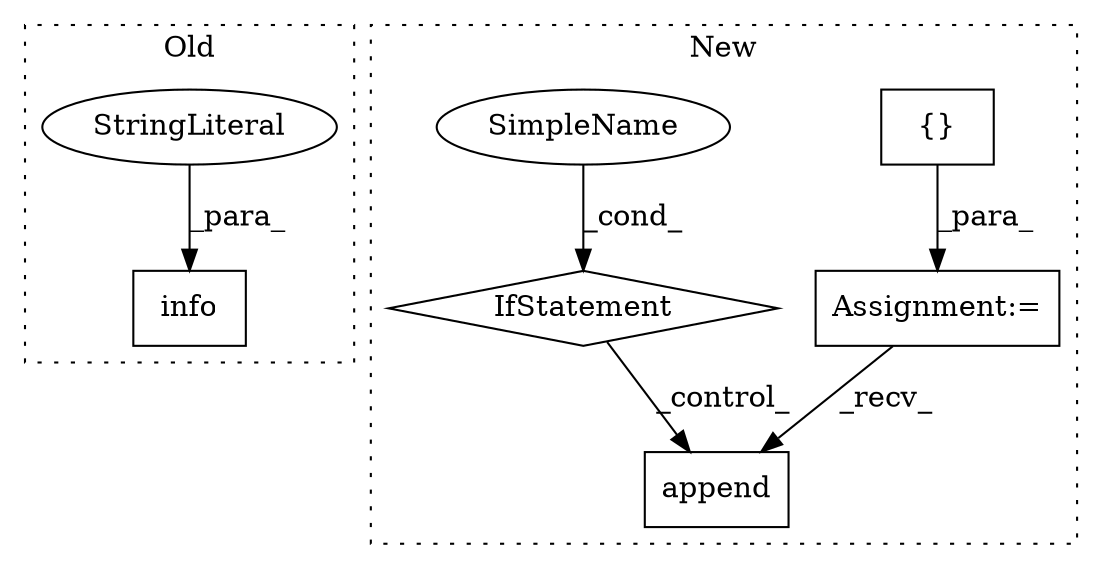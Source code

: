 digraph G {
subgraph cluster0 {
1 [label="info" a="32" s="9932,9956" l="5,1" shape="box"];
5 [label="StringLiteral" a="45" s="9937" l="19" shape="ellipse"];
label = "Old";
style="dotted";
}
subgraph cluster1 {
2 [label="append" a="32" s="10640,10655" l="7,1" shape="box"];
3 [label="Assignment:=" a="7" s="9912" l="1" shape="box"];
4 [label="{}" a="4" s="9922" l="2" shape="box"];
6 [label="IfStatement" a="25" s="10158,10171" l="4,2" shape="diamond"];
7 [label="SimpleName" a="42" s="" l="" shape="ellipse"];
label = "New";
style="dotted";
}
3 -> 2 [label="_recv_"];
4 -> 3 [label="_para_"];
5 -> 1 [label="_para_"];
6 -> 2 [label="_control_"];
7 -> 6 [label="_cond_"];
}